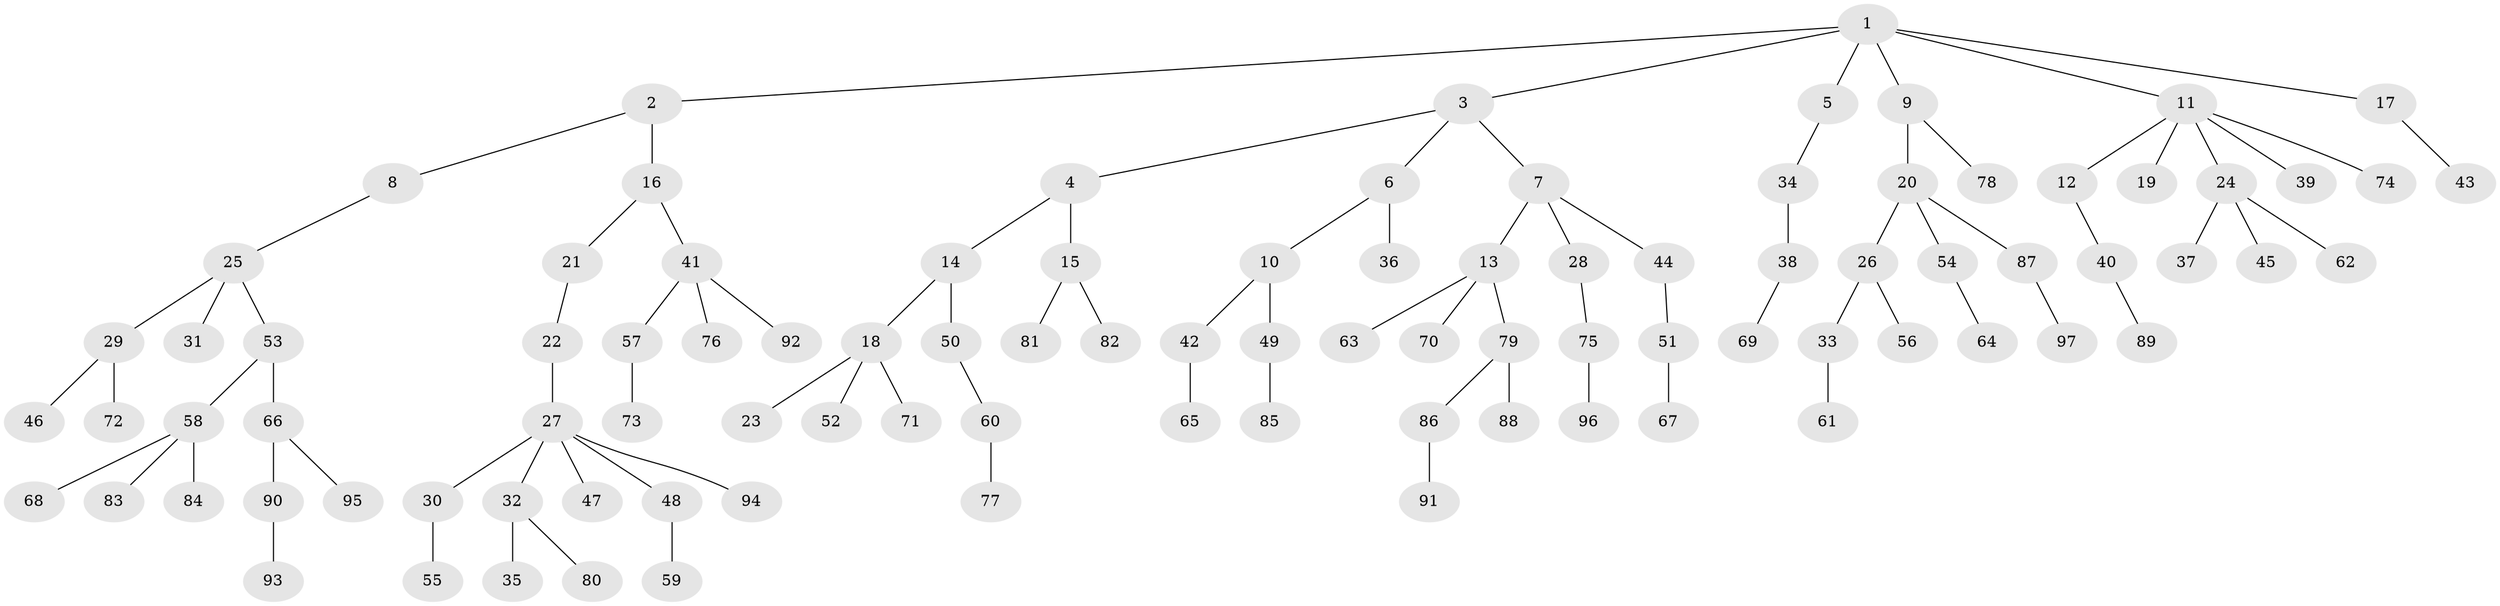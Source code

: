 // Generated by graph-tools (version 1.1) at 2025/26/03/09/25 03:26:24]
// undirected, 97 vertices, 96 edges
graph export_dot {
graph [start="1"]
  node [color=gray90,style=filled];
  1;
  2;
  3;
  4;
  5;
  6;
  7;
  8;
  9;
  10;
  11;
  12;
  13;
  14;
  15;
  16;
  17;
  18;
  19;
  20;
  21;
  22;
  23;
  24;
  25;
  26;
  27;
  28;
  29;
  30;
  31;
  32;
  33;
  34;
  35;
  36;
  37;
  38;
  39;
  40;
  41;
  42;
  43;
  44;
  45;
  46;
  47;
  48;
  49;
  50;
  51;
  52;
  53;
  54;
  55;
  56;
  57;
  58;
  59;
  60;
  61;
  62;
  63;
  64;
  65;
  66;
  67;
  68;
  69;
  70;
  71;
  72;
  73;
  74;
  75;
  76;
  77;
  78;
  79;
  80;
  81;
  82;
  83;
  84;
  85;
  86;
  87;
  88;
  89;
  90;
  91;
  92;
  93;
  94;
  95;
  96;
  97;
  1 -- 2;
  1 -- 3;
  1 -- 5;
  1 -- 9;
  1 -- 11;
  1 -- 17;
  2 -- 8;
  2 -- 16;
  3 -- 4;
  3 -- 6;
  3 -- 7;
  4 -- 14;
  4 -- 15;
  5 -- 34;
  6 -- 10;
  6 -- 36;
  7 -- 13;
  7 -- 28;
  7 -- 44;
  8 -- 25;
  9 -- 20;
  9 -- 78;
  10 -- 42;
  10 -- 49;
  11 -- 12;
  11 -- 19;
  11 -- 24;
  11 -- 39;
  11 -- 74;
  12 -- 40;
  13 -- 63;
  13 -- 70;
  13 -- 79;
  14 -- 18;
  14 -- 50;
  15 -- 81;
  15 -- 82;
  16 -- 21;
  16 -- 41;
  17 -- 43;
  18 -- 23;
  18 -- 52;
  18 -- 71;
  20 -- 26;
  20 -- 54;
  20 -- 87;
  21 -- 22;
  22 -- 27;
  24 -- 37;
  24 -- 45;
  24 -- 62;
  25 -- 29;
  25 -- 31;
  25 -- 53;
  26 -- 33;
  26 -- 56;
  27 -- 30;
  27 -- 32;
  27 -- 47;
  27 -- 48;
  27 -- 94;
  28 -- 75;
  29 -- 46;
  29 -- 72;
  30 -- 55;
  32 -- 35;
  32 -- 80;
  33 -- 61;
  34 -- 38;
  38 -- 69;
  40 -- 89;
  41 -- 57;
  41 -- 76;
  41 -- 92;
  42 -- 65;
  44 -- 51;
  48 -- 59;
  49 -- 85;
  50 -- 60;
  51 -- 67;
  53 -- 58;
  53 -- 66;
  54 -- 64;
  57 -- 73;
  58 -- 68;
  58 -- 83;
  58 -- 84;
  60 -- 77;
  66 -- 90;
  66 -- 95;
  75 -- 96;
  79 -- 86;
  79 -- 88;
  86 -- 91;
  87 -- 97;
  90 -- 93;
}
